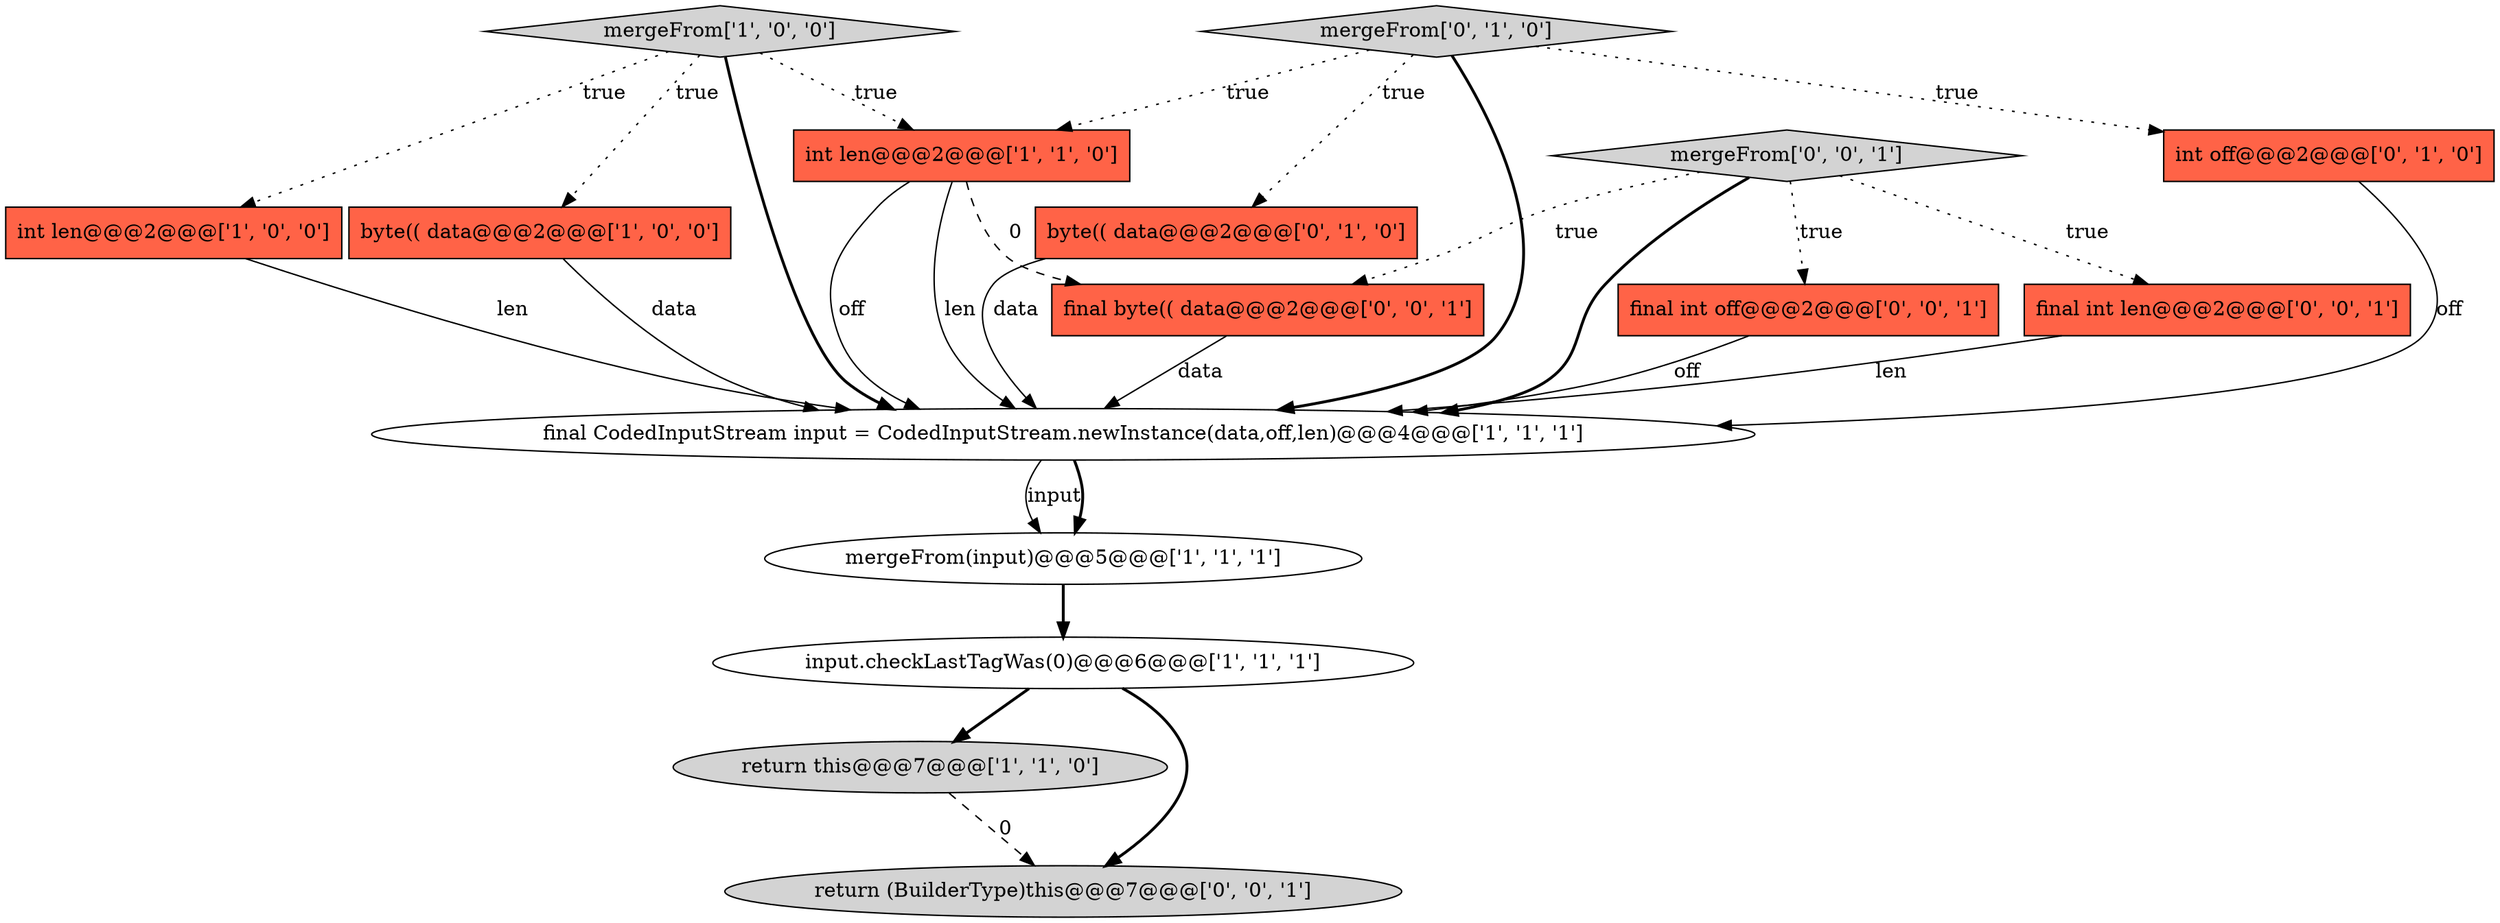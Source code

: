 digraph {
0 [style = filled, label = "int len@@@2@@@['1', '0', '0']", fillcolor = tomato, shape = box image = "AAA0AAABBB1BBB"];
2 [style = filled, label = "byte(( data@@@2@@@['1', '0', '0']", fillcolor = tomato, shape = box image = "AAA0AAABBB1BBB"];
5 [style = filled, label = "mergeFrom['1', '0', '0']", fillcolor = lightgray, shape = diamond image = "AAA0AAABBB1BBB"];
6 [style = filled, label = "int len@@@2@@@['1', '1', '0']", fillcolor = tomato, shape = box image = "AAA0AAABBB1BBB"];
9 [style = filled, label = "byte(( data@@@2@@@['0', '1', '0']", fillcolor = tomato, shape = box image = "AAA0AAABBB2BBB"];
1 [style = filled, label = "return this@@@7@@@['1', '1', '0']", fillcolor = lightgray, shape = ellipse image = "AAA0AAABBB1BBB"];
3 [style = filled, label = "input.checkLastTagWas(0)@@@6@@@['1', '1', '1']", fillcolor = white, shape = ellipse image = "AAA0AAABBB1BBB"];
10 [style = filled, label = "mergeFrom['0', '1', '0']", fillcolor = lightgray, shape = diamond image = "AAA0AAABBB2BBB"];
11 [style = filled, label = "final int off@@@2@@@['0', '0', '1']", fillcolor = tomato, shape = box image = "AAA0AAABBB3BBB"];
14 [style = filled, label = "final byte(( data@@@2@@@['0', '0', '1']", fillcolor = tomato, shape = box image = "AAA0AAABBB3BBB"];
4 [style = filled, label = "mergeFrom(input)@@@5@@@['1', '1', '1']", fillcolor = white, shape = ellipse image = "AAA0AAABBB1BBB"];
7 [style = filled, label = "final CodedInputStream input = CodedInputStream.newInstance(data,off,len)@@@4@@@['1', '1', '1']", fillcolor = white, shape = ellipse image = "AAA0AAABBB1BBB"];
12 [style = filled, label = "mergeFrom['0', '0', '1']", fillcolor = lightgray, shape = diamond image = "AAA0AAABBB3BBB"];
15 [style = filled, label = "return (BuilderType)this@@@7@@@['0', '0', '1']", fillcolor = lightgray, shape = ellipse image = "AAA0AAABBB3BBB"];
8 [style = filled, label = "int off@@@2@@@['0', '1', '0']", fillcolor = tomato, shape = box image = "AAA0AAABBB2BBB"];
13 [style = filled, label = "final int len@@@2@@@['0', '0', '1']", fillcolor = tomato, shape = box image = "AAA0AAABBB3BBB"];
5->0 [style = dotted, label="true"];
12->7 [style = bold, label=""];
6->14 [style = dashed, label="0"];
12->11 [style = dotted, label="true"];
8->7 [style = solid, label="off"];
0->7 [style = solid, label="len"];
12->13 [style = dotted, label="true"];
9->7 [style = solid, label="data"];
6->7 [style = solid, label="off"];
3->1 [style = bold, label=""];
6->7 [style = solid, label="len"];
5->6 [style = dotted, label="true"];
10->7 [style = bold, label=""];
7->4 [style = solid, label="input"];
2->7 [style = solid, label="data"];
13->7 [style = solid, label="len"];
7->4 [style = bold, label=""];
10->8 [style = dotted, label="true"];
12->14 [style = dotted, label="true"];
3->15 [style = bold, label=""];
1->15 [style = dashed, label="0"];
10->6 [style = dotted, label="true"];
11->7 [style = solid, label="off"];
4->3 [style = bold, label=""];
10->9 [style = dotted, label="true"];
5->2 [style = dotted, label="true"];
5->7 [style = bold, label=""];
14->7 [style = solid, label="data"];
}
